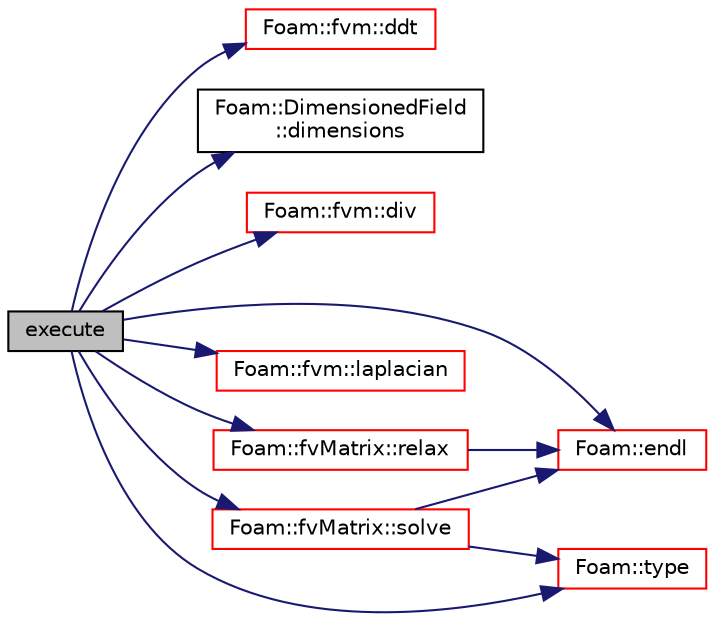 digraph "execute"
{
  bgcolor="transparent";
  edge [fontname="Helvetica",fontsize="10",labelfontname="Helvetica",labelfontsize="10"];
  node [fontname="Helvetica",fontsize="10",shape=record];
  rankdir="LR";
  Node68 [label="execute",height=0.2,width=0.4,color="black", fillcolor="grey75", style="filled", fontcolor="black"];
  Node68 -> Node69 [color="midnightblue",fontsize="10",style="solid",fontname="Helvetica"];
  Node69 [label="Foam::fvm::ddt",height=0.2,width=0.4,color="red",URL="$a21862.html#a2d88eca98ab69b84af7ddb96e35f5a44"];
  Node68 -> Node122 [color="midnightblue",fontsize="10",style="solid",fontname="Helvetica"];
  Node122 [label="Foam::DimensionedField\l::dimensions",height=0.2,width=0.4,color="black",URL="$a27497.html#a512673c2674ca2d38885f1bb5f6994fb",tooltip="Return dimensions. "];
  Node68 -> Node123 [color="midnightblue",fontsize="10",style="solid",fontname="Helvetica"];
  Node123 [label="Foam::fvm::div",height=0.2,width=0.4,color="red",URL="$a21862.html#a058dd4757c11ae656c8d576632b33d25"];
  Node68 -> Node71 [color="midnightblue",fontsize="10",style="solid",fontname="Helvetica"];
  Node71 [label="Foam::endl",height=0.2,width=0.4,color="red",URL="$a21851.html#a2db8fe02a0d3909e9351bb4275b23ce4",tooltip="Add newline and flush stream. "];
  Node68 -> Node132 [color="midnightblue",fontsize="10",style="solid",fontname="Helvetica"];
  Node132 [label="Foam::fvm::laplacian",height=0.2,width=0.4,color="red",URL="$a21862.html#a05679b154654e47e9f1e2fbd2bc0bae0"];
  Node68 -> Node135 [color="midnightblue",fontsize="10",style="solid",fontname="Helvetica"];
  Node135 [label="Foam::fvMatrix::relax",height=0.2,width=0.4,color="red",URL="$a23173.html#a06343b944c91a56352ebf646011c212e",tooltip="Relax matrix (for steady-state solution). "];
  Node135 -> Node71 [color="midnightblue",fontsize="10",style="solid",fontname="Helvetica"];
  Node68 -> Node446 [color="midnightblue",fontsize="10",style="solid",fontname="Helvetica"];
  Node446 [label="Foam::fvMatrix::solve",height=0.2,width=0.4,color="red",URL="$a23173.html#a0966e44d9a6bc12663a0d60e8e038307",tooltip="Solve segregated or coupled returning the solution statistics. "];
  Node446 -> Node71 [color="midnightblue",fontsize="10",style="solid",fontname="Helvetica"];
  Node446 -> Node228 [color="midnightblue",fontsize="10",style="solid",fontname="Helvetica"];
  Node228 [label="Foam::type",height=0.2,width=0.4,color="red",URL="$a21851.html#aec48583af672626378f501eb9fc32cd1",tooltip="Return the file type: DIRECTORY or FILE. "];
  Node68 -> Node228 [color="midnightblue",fontsize="10",style="solid",fontname="Helvetica"];
}

